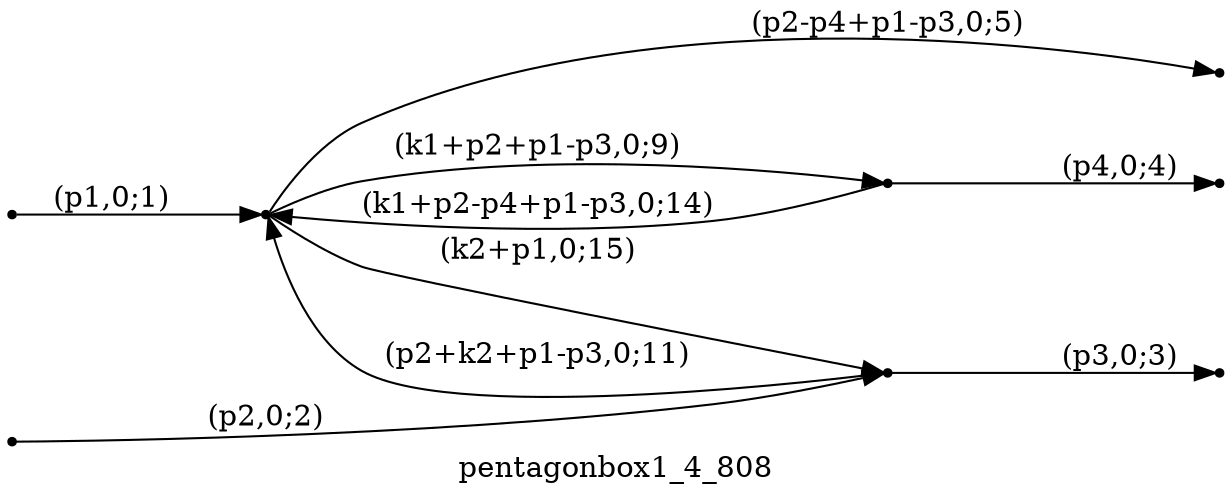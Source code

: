 digraph pentagonbox1_4_808 {
  label="pentagonbox1_4_808";
  rankdir="LR";
  subgraph edges {
    -1 -> 3 [label="(p1,0;1)"];
    -2 -> 2 [label="(p2,0;2)"];
    2 -> -3 [label="(p3,0;3)"];
    1 -> -4 [label="(p4,0;4)"];
    3 -> -5 [label="(p2-p4+p1-p3,0;5)"];
    3 -> 1 [label="(k1+p2+p1-p3,0;9)"];
    2 -> 3 [label="(p2+k2+p1-p3,0;11)"];
    1 -> 3 [label="(k1+p2-p4+p1-p3,0;14)"];
    3 -> 2 [label="(k2+p1,0;15)"];
  }
  subgraph incoming { rank="source"; -1; -2; }
  subgraph outgoing { rank="sink"; -3; -4; -5; }
-5 [shape=point];
-4 [shape=point];
-3 [shape=point];
-2 [shape=point];
-1 [shape=point];
1 [shape=point];
2 [shape=point];
3 [shape=point];
}

